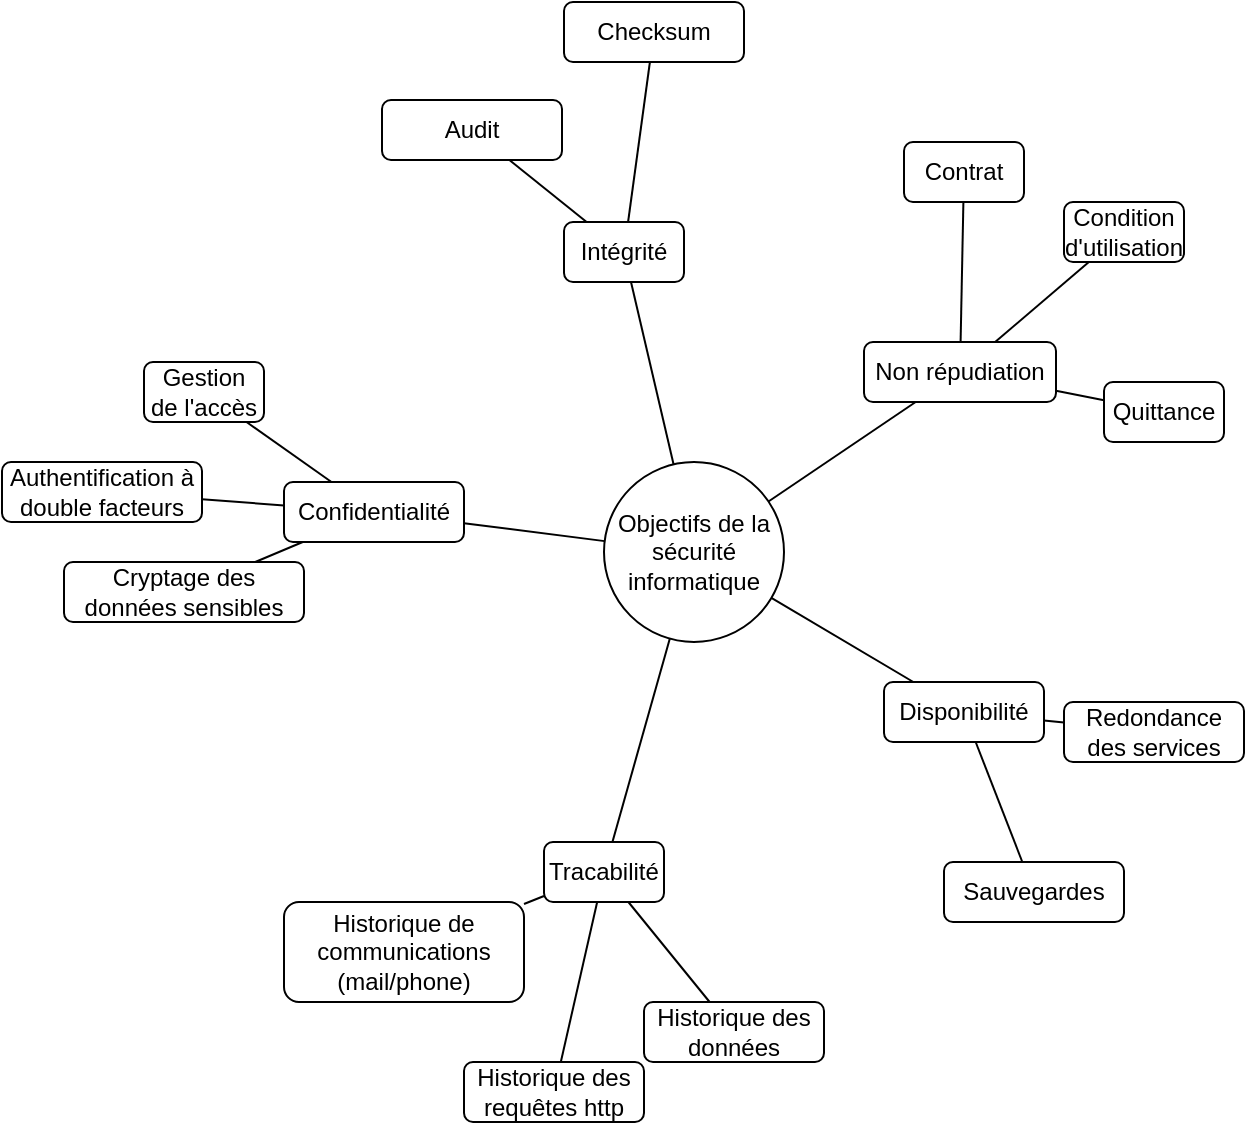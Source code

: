 <mxfile>
    <diagram id="0S5mv3sc2gkiW5UBAuV8" name="Page-1">
        <mxGraphModel dx="1118" dy="817" grid="1" gridSize="10" guides="1" tooltips="1" connect="1" arrows="1" fold="1" page="1" pageScale="1" pageWidth="827" pageHeight="1169" math="0" shadow="0">
            <root>
                <mxCell id="0"/>
                <mxCell id="1" parent="0"/>
                <mxCell id="33" value="" style="edgeStyle=none;rounded=0;orthogonalLoop=1;jettySize=auto;html=1;endArrow=none;endFill=0;noEdgeStyle=1;" edge="1" parent="1" source="2" target="32">
                    <mxGeometry relative="1" as="geometry"/>
                </mxCell>
                <mxCell id="35" value="" style="edgeStyle=none;rounded=0;orthogonalLoop=1;jettySize=auto;html=1;endArrow=none;endFill=0;noEdgeStyle=1;" edge="1" parent="1" source="2" target="34">
                    <mxGeometry relative="1" as="geometry"/>
                </mxCell>
                <mxCell id="2" value="Intégrité" style="rounded=1;whiteSpace=wrap;html=1;" vertex="1" parent="1">
                    <mxGeometry x="301" y="161" width="60" height="30" as="geometry"/>
                </mxCell>
                <mxCell id="10" value="" style="rounded=0;orthogonalLoop=1;jettySize=auto;html=1;endArrow=none;endFill=0;noEdgeStyle=1;" edge="1" parent="1" source="3" target="6">
                    <mxGeometry relative="1" as="geometry"/>
                </mxCell>
                <mxCell id="11" value="" style="edgeStyle=none;rounded=0;orthogonalLoop=1;jettySize=auto;html=1;endArrow=none;endFill=0;noEdgeStyle=1;" edge="1" parent="1" source="3" target="4">
                    <mxGeometry relative="1" as="geometry"/>
                </mxCell>
                <mxCell id="12" value="" style="edgeStyle=none;rounded=0;orthogonalLoop=1;jettySize=auto;html=1;endArrow=none;endFill=0;noEdgeStyle=1;" edge="1" parent="1" source="3" target="7">
                    <mxGeometry relative="1" as="geometry"/>
                </mxCell>
                <mxCell id="3" value="Objectifs de la sécurité informatique" style="ellipse;whiteSpace=wrap;html=1;aspect=fixed;" vertex="1" parent="1">
                    <mxGeometry x="321" y="281" width="90" height="90" as="geometry"/>
                </mxCell>
                <mxCell id="22" value="" style="edgeStyle=none;rounded=0;orthogonalLoop=1;jettySize=auto;html=1;endArrow=none;endFill=0;noEdgeStyle=1;" edge="1" parent="1" source="4" target="21">
                    <mxGeometry relative="1" as="geometry"/>
                </mxCell>
                <mxCell id="23" value="" style="edgeStyle=none;rounded=0;orthogonalLoop=1;jettySize=auto;html=1;endArrow=none;endFill=0;noEdgeStyle=1;" edge="1" parent="1" source="4" target="20">
                    <mxGeometry relative="1" as="geometry"/>
                </mxCell>
                <mxCell id="40" value="" style="edgeStyle=none;rounded=0;orthogonalLoop=1;jettySize=auto;html=1;endArrow=none;endFill=0;" edge="1" parent="1" source="4" target="39">
                    <mxGeometry relative="1" as="geometry"/>
                </mxCell>
                <mxCell id="4" value="Confidentialité" style="rounded=1;whiteSpace=wrap;html=1;" vertex="1" parent="1">
                    <mxGeometry x="161" y="291" width="90" height="30" as="geometry"/>
                </mxCell>
                <mxCell id="29" value="" style="edgeStyle=none;rounded=0;orthogonalLoop=1;jettySize=auto;html=1;endArrow=none;endFill=0;noEdgeStyle=1;" edge="1" parent="1" source="5" target="28">
                    <mxGeometry relative="1" as="geometry"/>
                </mxCell>
                <mxCell id="31" value="" style="edgeStyle=none;rounded=0;orthogonalLoop=1;jettySize=auto;html=1;endArrow=none;endFill=0;noEdgeStyle=1;" edge="1" parent="1" source="5" target="30">
                    <mxGeometry relative="1" as="geometry"/>
                </mxCell>
                <mxCell id="5" value="Disponibilité" style="rounded=1;whiteSpace=wrap;html=1;" vertex="1" parent="1">
                    <mxGeometry x="461" y="391" width="80" height="30" as="geometry"/>
                </mxCell>
                <mxCell id="26" value="" style="edgeStyle=none;rounded=0;orthogonalLoop=1;jettySize=auto;html=1;endArrow=none;endFill=0;noEdgeStyle=1;" edge="1" parent="1" source="6" target="25">
                    <mxGeometry relative="1" as="geometry"/>
                </mxCell>
                <mxCell id="27" value="" style="edgeStyle=none;rounded=0;orthogonalLoop=1;jettySize=auto;html=1;endArrow=none;endFill=0;noEdgeStyle=1;" edge="1" parent="1" source="6" target="24">
                    <mxGeometry relative="1" as="geometry"/>
                </mxCell>
                <mxCell id="6" value="Non répudiation" style="rounded=1;whiteSpace=wrap;html=1;" vertex="1" parent="1">
                    <mxGeometry x="451" y="221" width="96" height="30" as="geometry"/>
                </mxCell>
                <mxCell id="14" value="" style="edgeStyle=none;rounded=0;orthogonalLoop=1;jettySize=auto;html=1;endArrow=none;endFill=0;noEdgeStyle=1;" edge="1" parent="1" source="7" target="13">
                    <mxGeometry relative="1" as="geometry"/>
                </mxCell>
                <mxCell id="18" value="" style="edgeStyle=none;rounded=0;orthogonalLoop=1;jettySize=auto;html=1;endArrow=none;endFill=0;noEdgeStyle=1;" edge="1" parent="1" source="7" target="16">
                    <mxGeometry relative="1" as="geometry"/>
                </mxCell>
                <mxCell id="19" value="" style="edgeStyle=none;rounded=0;orthogonalLoop=1;jettySize=auto;html=1;endArrow=none;endFill=0;noEdgeStyle=1;" edge="1" parent="1" source="7" target="17">
                    <mxGeometry relative="1" as="geometry"/>
                </mxCell>
                <mxCell id="7" value="Tracabilité" style="rounded=1;whiteSpace=wrap;html=1;" vertex="1" parent="1">
                    <mxGeometry x="291" y="471" width="60" height="30" as="geometry"/>
                </mxCell>
                <mxCell id="8" value="" style="endArrow=none;html=1;noEdgeStyle=1;" edge="1" parent="1" source="3" target="2">
                    <mxGeometry width="50" height="50" relative="1" as="geometry">
                        <mxPoint x="390" y="420" as="sourcePoint"/>
                        <mxPoint x="440" y="370" as="targetPoint"/>
                    </mxGeometry>
                </mxCell>
                <mxCell id="9" value="" style="endArrow=none;html=1;noEdgeStyle=1;" edge="1" parent="1" source="3" target="5">
                    <mxGeometry width="50" height="50" relative="1" as="geometry">
                        <mxPoint x="387.531" y="257.526" as="sourcePoint"/>
                        <mxPoint x="270" y="207.698" as="targetPoint"/>
                    </mxGeometry>
                </mxCell>
                <mxCell id="13" value="Historique des requêtes http" style="rounded=1;whiteSpace=wrap;html=1;" vertex="1" parent="1">
                    <mxGeometry x="251" y="581" width="90" height="30" as="geometry"/>
                </mxCell>
                <mxCell id="16" value="Historique des données" style="rounded=1;whiteSpace=wrap;html=1;" vertex="1" parent="1">
                    <mxGeometry x="341" y="551" width="90" height="30" as="geometry"/>
                </mxCell>
                <mxCell id="17" value="Historique de communications (mail/phone)" style="rounded=1;whiteSpace=wrap;html=1;" vertex="1" parent="1">
                    <mxGeometry x="161" y="501" width="120" height="50" as="geometry"/>
                </mxCell>
                <mxCell id="20" value="Cryptage des données sensibles" style="rounded=1;whiteSpace=wrap;html=1;" vertex="1" parent="1">
                    <mxGeometry x="51" y="331" width="120" height="30" as="geometry"/>
                </mxCell>
                <mxCell id="21" value="Gestion de l'accès" style="rounded=1;whiteSpace=wrap;html=1;" vertex="1" parent="1">
                    <mxGeometry x="91" y="231" width="60" height="30" as="geometry"/>
                </mxCell>
                <mxCell id="24" value="Contrat" style="rounded=1;whiteSpace=wrap;html=1;" vertex="1" parent="1">
                    <mxGeometry x="471" y="121" width="60" height="30" as="geometry"/>
                </mxCell>
                <mxCell id="25" value="Condition d'utilisation" style="rounded=1;whiteSpace=wrap;html=1;" vertex="1" parent="1">
                    <mxGeometry x="551" y="151" width="60" height="30" as="geometry"/>
                </mxCell>
                <mxCell id="28" value="Redondance des services" style="rounded=1;whiteSpace=wrap;html=1;" vertex="1" parent="1">
                    <mxGeometry x="551" y="401" width="90" height="30" as="geometry"/>
                </mxCell>
                <mxCell id="30" value="Sauvegardes" style="rounded=1;whiteSpace=wrap;html=1;" vertex="1" parent="1">
                    <mxGeometry x="491" y="481" width="90" height="30" as="geometry"/>
                </mxCell>
                <mxCell id="32" value="Checksum" style="rounded=1;whiteSpace=wrap;html=1;" vertex="1" parent="1">
                    <mxGeometry x="301" y="51" width="90" height="30" as="geometry"/>
                </mxCell>
                <mxCell id="34" value="Audit" style="rounded=1;whiteSpace=wrap;html=1;" vertex="1" parent="1">
                    <mxGeometry x="210" y="100" width="90" height="30" as="geometry"/>
                </mxCell>
                <mxCell id="36" value="Quittance" style="rounded=1;whiteSpace=wrap;html=1;" vertex="1" parent="1">
                    <mxGeometry x="571" y="241" width="60" height="30" as="geometry"/>
                </mxCell>
                <mxCell id="37" value="" style="edgeStyle=none;rounded=0;orthogonalLoop=1;jettySize=auto;html=1;endArrow=none;endFill=0;noEdgeStyle=1;" edge="1" parent="1" source="6" target="36">
                    <mxGeometry relative="1" as="geometry">
                        <mxPoint x="558" y="287" as="sourcePoint"/>
                        <mxPoint x="600" y="287" as="targetPoint"/>
                    </mxGeometry>
                </mxCell>
                <mxCell id="39" value="Authentification à double facteurs" style="rounded=1;whiteSpace=wrap;html=1;" vertex="1" parent="1">
                    <mxGeometry x="20" y="281" width="100" height="30" as="geometry"/>
                </mxCell>
            </root>
        </mxGraphModel>
    </diagram>
</mxfile>